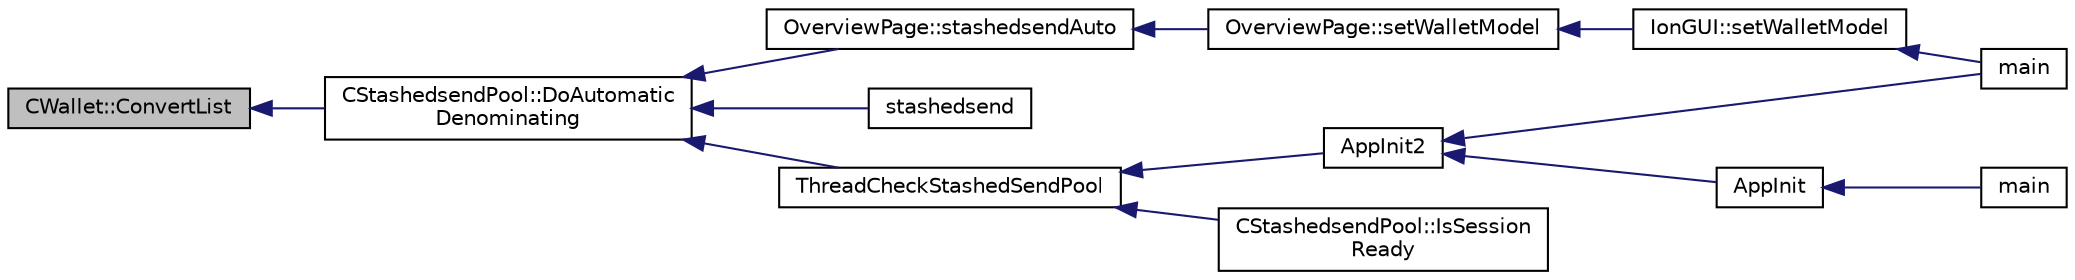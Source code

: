 digraph "CWallet::ConvertList"
{
  edge [fontname="Helvetica",fontsize="10",labelfontname="Helvetica",labelfontsize="10"];
  node [fontname="Helvetica",fontsize="10",shape=record];
  rankdir="LR";
  Node693 [label="CWallet::ConvertList",height=0.2,width=0.4,color="black", fillcolor="grey75", style="filled", fontcolor="black"];
  Node693 -> Node694 [dir="back",color="midnightblue",fontsize="10",style="solid",fontname="Helvetica"];
  Node694 [label="CStashedsendPool::DoAutomatic\lDenominating",height=0.2,width=0.4,color="black", fillcolor="white", style="filled",URL="$dd/d8a/class_c_stashedsend_pool.html#a21f19df4854af34c8f89187c768a524f",tooltip="Passively run Stashedsend in the background according to the configuration in settings (only for QT) ..."];
  Node694 -> Node695 [dir="back",color="midnightblue",fontsize="10",style="solid",fontname="Helvetica"];
  Node695 [label="OverviewPage::stashedsendAuto",height=0.2,width=0.4,color="black", fillcolor="white", style="filled",URL="$d1/d91/class_overview_page.html#abf60d7de5f283687a914b487dc44ca76"];
  Node695 -> Node696 [dir="back",color="midnightblue",fontsize="10",style="solid",fontname="Helvetica"];
  Node696 [label="OverviewPage::setWalletModel",height=0.2,width=0.4,color="black", fillcolor="white", style="filled",URL="$d1/d91/class_overview_page.html#a2ed52a3a87e9c74fee38fa873c9bc71f"];
  Node696 -> Node697 [dir="back",color="midnightblue",fontsize="10",style="solid",fontname="Helvetica"];
  Node697 [label="IonGUI::setWalletModel",height=0.2,width=0.4,color="black", fillcolor="white", style="filled",URL="$dc/d0b/class_ion_g_u_i.html#a37f87db65498b036d387c705a749c45d",tooltip="Set the wallet model. "];
  Node697 -> Node698 [dir="back",color="midnightblue",fontsize="10",style="solid",fontname="Helvetica"];
  Node698 [label="main",height=0.2,width=0.4,color="black", fillcolor="white", style="filled",URL="$d5/d2d/ion_8cpp.html#a0ddf1224851353fc92bfbff6f499fa97"];
  Node694 -> Node699 [dir="back",color="midnightblue",fontsize="10",style="solid",fontname="Helvetica"];
  Node699 [label="stashedsend",height=0.2,width=0.4,color="black", fillcolor="white", style="filled",URL="$d5/d6b/rpcstashedsend_8cpp.html#a5a7cb1ad55aeaa8bcbb5172e9153a75a"];
  Node694 -> Node700 [dir="back",color="midnightblue",fontsize="10",style="solid",fontname="Helvetica"];
  Node700 [label="ThreadCheckStashedSendPool",height=0.2,width=0.4,color="black", fillcolor="white", style="filled",URL="$d9/dbc/stashedsend_8h.html#ab583ddc86effded8432ea5387f77d883"];
  Node700 -> Node701 [dir="back",color="midnightblue",fontsize="10",style="solid",fontname="Helvetica"];
  Node701 [label="AppInit2",height=0.2,width=0.4,color="black", fillcolor="white", style="filled",URL="$d8/dc0/init_8h.html#a1a4c1bfbf6ba1db77e988b89b9cadfd3",tooltip="Initialize ion. "];
  Node701 -> Node702 [dir="back",color="midnightblue",fontsize="10",style="solid",fontname="Helvetica"];
  Node702 [label="AppInit",height=0.2,width=0.4,color="black", fillcolor="white", style="filled",URL="$d4/d35/iond_8cpp.html#ac59316b767e6984e1285f0531275286b"];
  Node702 -> Node703 [dir="back",color="midnightblue",fontsize="10",style="solid",fontname="Helvetica"];
  Node703 [label="main",height=0.2,width=0.4,color="black", fillcolor="white", style="filled",URL="$d4/d35/iond_8cpp.html#a0ddf1224851353fc92bfbff6f499fa97"];
  Node701 -> Node698 [dir="back",color="midnightblue",fontsize="10",style="solid",fontname="Helvetica"];
  Node700 -> Node704 [dir="back",color="midnightblue",fontsize="10",style="solid",fontname="Helvetica"];
  Node704 [label="CStashedsendPool::IsSession\lReady",height=0.2,width=0.4,color="black", fillcolor="white", style="filled",URL="$dd/d8a/class_c_stashedsend_pool.html#acb903e97bacd0ecf2f1c3c0d82e6641c",tooltip="Do we have enough users to take entries? "];
}
